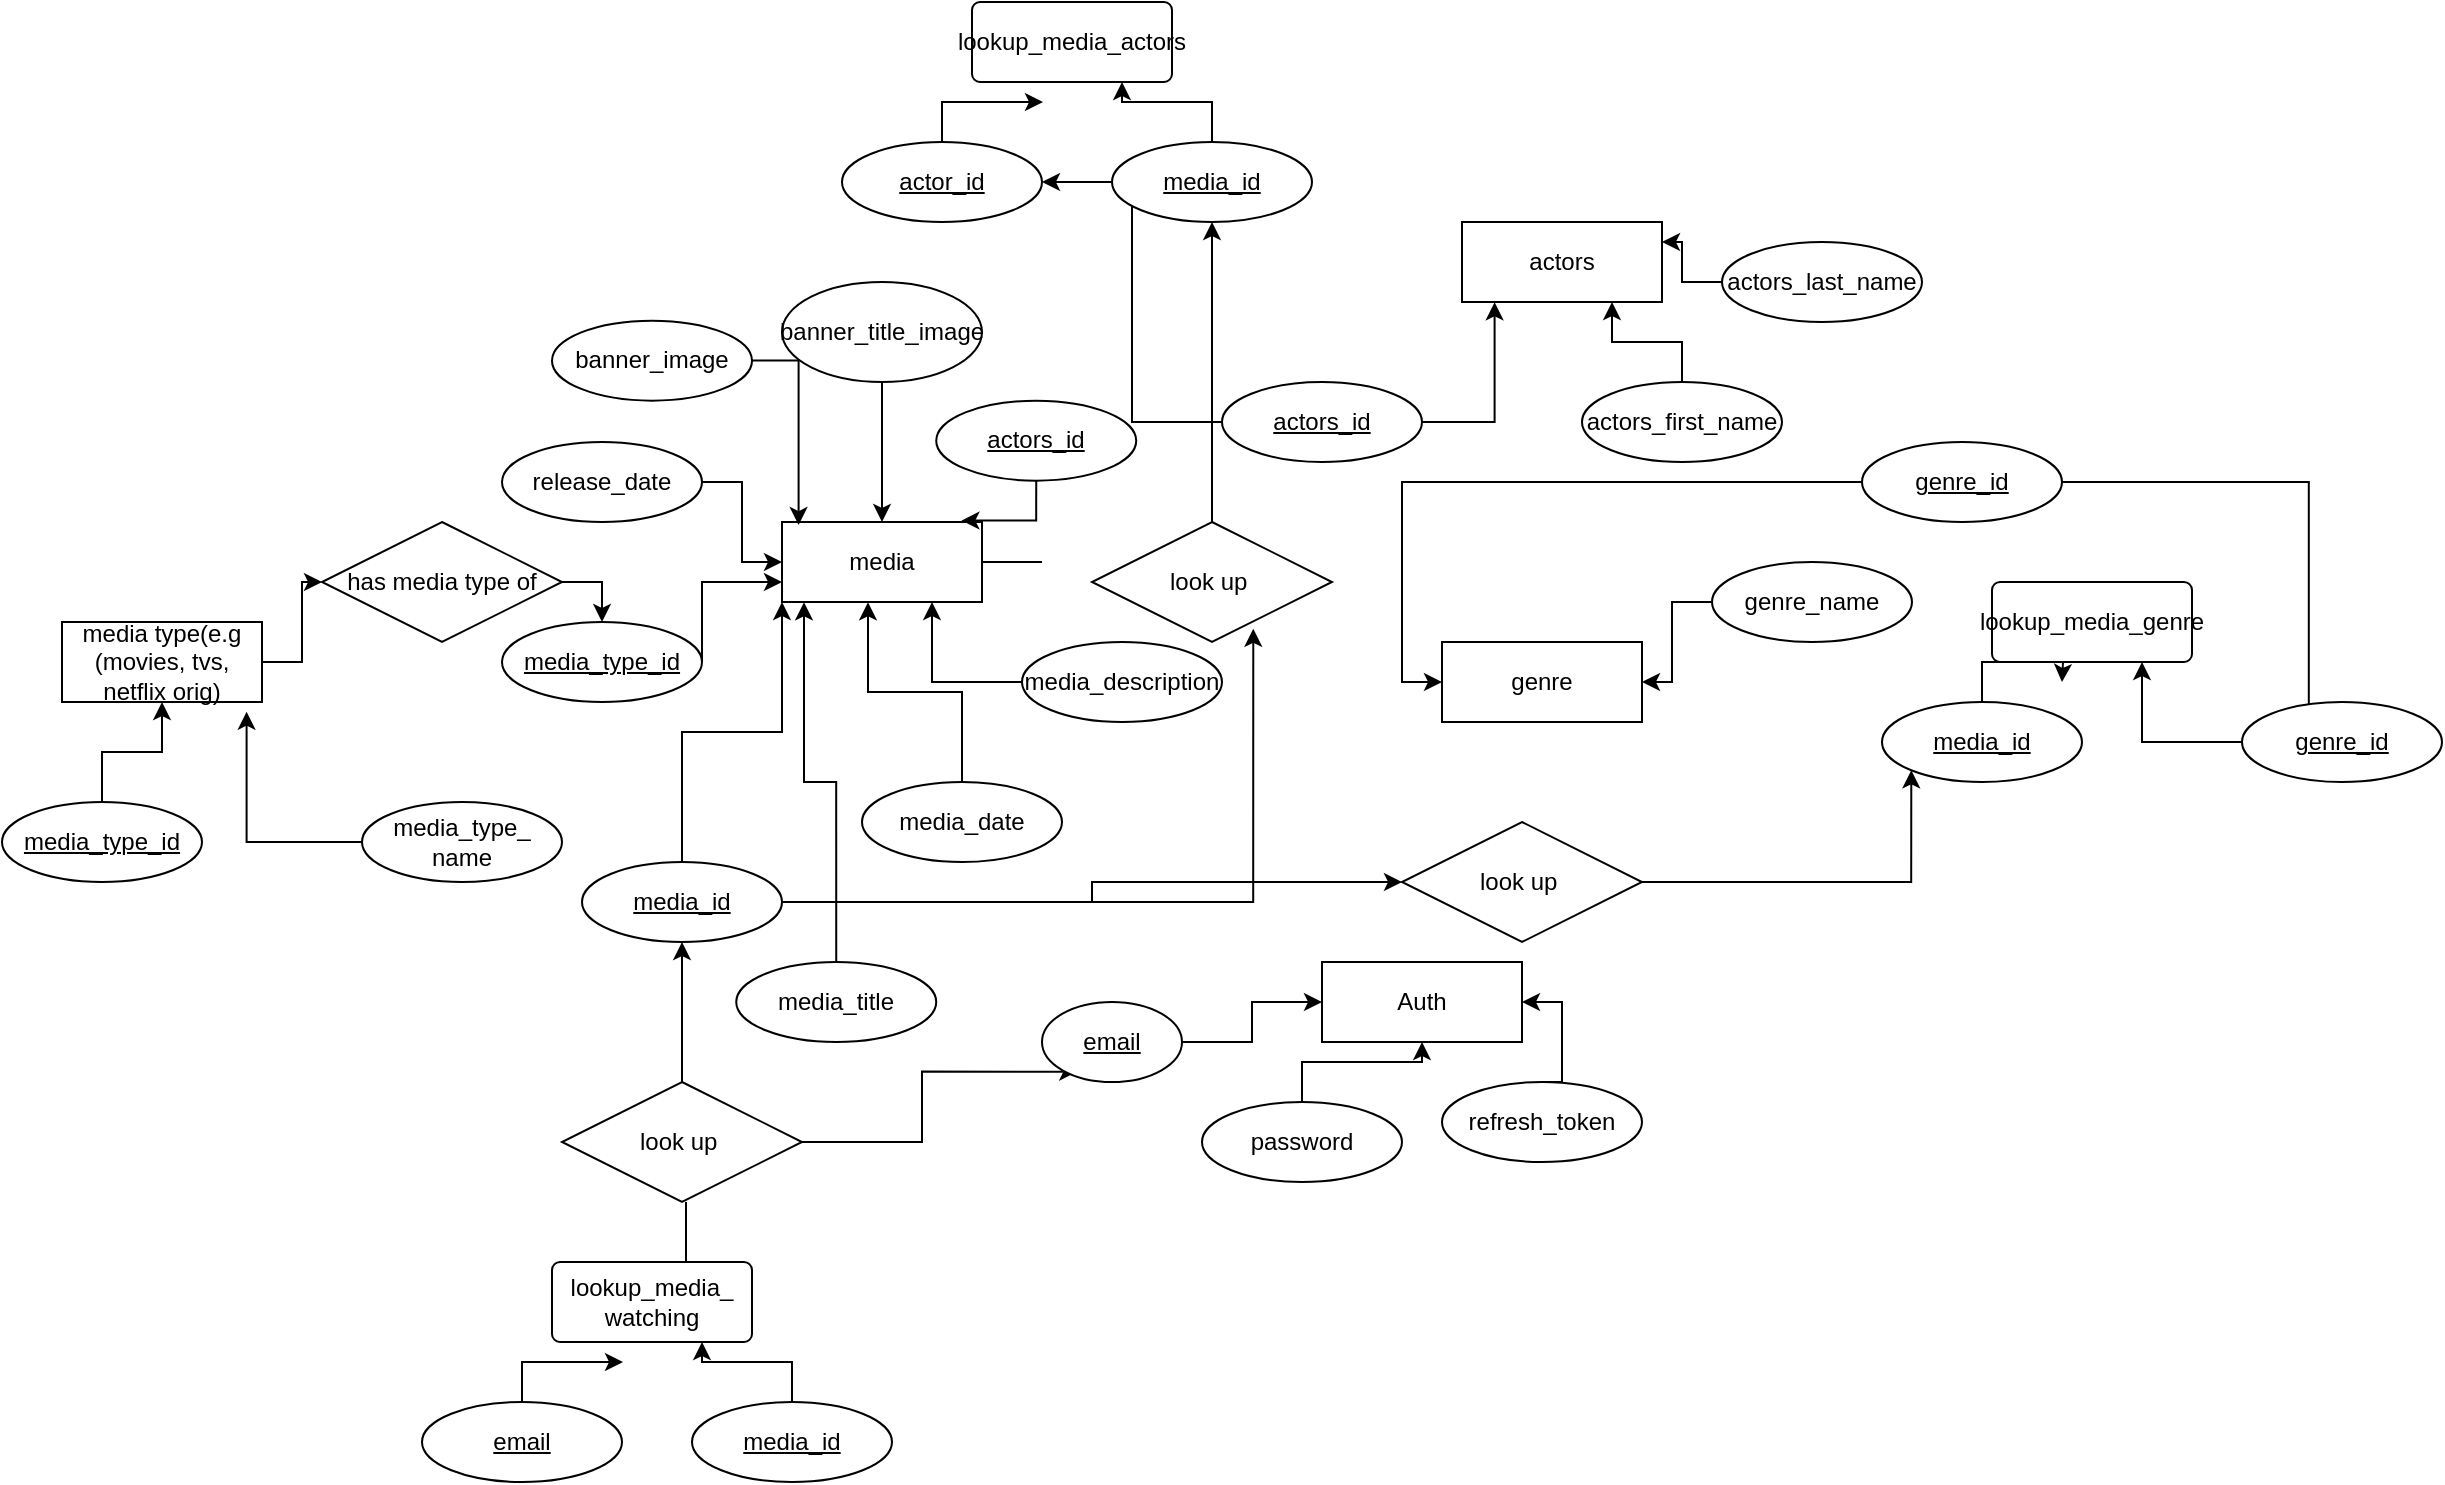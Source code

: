 <mxfile version="14.4.4" type="github"><diagram id="NIOwgRHe-B3DEbOCByG2" name="Page-1"><mxGraphModel dx="1888" dy="1648" grid="1" gridSize="10" guides="1" tooltips="1" connect="1" arrows="1" fold="1" page="1" pageScale="1" pageWidth="850" pageHeight="1100" math="0" shadow="0"><root><mxCell id="0"/><mxCell id="1" parent="0"/><mxCell id="9T7nP_Wz-RrorvvPwzl4-72" style="edgeStyle=orthogonalEdgeStyle;rounded=0;orthogonalLoop=1;jettySize=auto;html=1;entryX=0;entryY=1;entryDx=0;entryDy=0;" edge="1" parent="1" source="9T7nP_Wz-RrorvvPwzl4-1" target="9T7nP_Wz-RrorvvPwzl4-5"><mxGeometry relative="1" as="geometry"/></mxCell><mxCell id="9T7nP_Wz-RrorvvPwzl4-145" style="edgeStyle=orthogonalEdgeStyle;rounded=0;orthogonalLoop=1;jettySize=auto;html=1;" edge="1" parent="1" source="9T7nP_Wz-RrorvvPwzl4-1" target="9T7nP_Wz-RrorvvPwzl4-144"><mxGeometry relative="1" as="geometry"/></mxCell><mxCell id="9T7nP_Wz-RrorvvPwzl4-148" style="edgeStyle=orthogonalEdgeStyle;rounded=0;orthogonalLoop=1;jettySize=auto;html=1;entryX=0.672;entryY=0.89;entryDx=0;entryDy=0;entryPerimeter=0;" edge="1" parent="1" source="9T7nP_Wz-RrorvvPwzl4-1" target="9T7nP_Wz-RrorvvPwzl4-147"><mxGeometry relative="1" as="geometry"/></mxCell><mxCell id="9T7nP_Wz-RrorvvPwzl4-1" value="media_id" style="ellipse;whiteSpace=wrap;html=1;align=center;fontStyle=4;" vertex="1" parent="1"><mxGeometry x="-190" y="310" width="100" height="40" as="geometry"/></mxCell><mxCell id="9T7nP_Wz-RrorvvPwzl4-3" value="Auth&lt;br&gt;" style="whiteSpace=wrap;html=1;align=center;" vertex="1" parent="1"><mxGeometry x="180" y="360" width="100" height="40" as="geometry"/></mxCell><mxCell id="9T7nP_Wz-RrorvvPwzl4-4" value="genre" style="whiteSpace=wrap;html=1;align=center;" vertex="1" parent="1"><mxGeometry x="240" y="200" width="100" height="40" as="geometry"/></mxCell><mxCell id="9T7nP_Wz-RrorvvPwzl4-5" value="media" style="whiteSpace=wrap;html=1;align=center;" vertex="1" parent="1"><mxGeometry x="-90" y="140" width="100" height="40" as="geometry"/></mxCell><mxCell id="9T7nP_Wz-RrorvvPwzl4-73" style="edgeStyle=orthogonalEdgeStyle;rounded=0;orthogonalLoop=1;jettySize=auto;html=1;entryX=0.11;entryY=1.004;entryDx=0;entryDy=0;entryPerimeter=0;" edge="1" parent="1" source="9T7nP_Wz-RrorvvPwzl4-7" target="9T7nP_Wz-RrorvvPwzl4-5"><mxGeometry relative="1" as="geometry"/></mxCell><mxCell id="9T7nP_Wz-RrorvvPwzl4-7" value="media_title" style="ellipse;whiteSpace=wrap;html=1;align=center;" vertex="1" parent="1"><mxGeometry x="-112.88" y="360" width="100" height="40" as="geometry"/></mxCell><mxCell id="9T7nP_Wz-RrorvvPwzl4-75" style="edgeStyle=orthogonalEdgeStyle;rounded=0;orthogonalLoop=1;jettySize=auto;html=1;entryX=0.43;entryY=1.004;entryDx=0;entryDy=0;entryPerimeter=0;" edge="1" parent="1" source="9T7nP_Wz-RrorvvPwzl4-8" target="9T7nP_Wz-RrorvvPwzl4-5"><mxGeometry relative="1" as="geometry"><mxPoint x="-20" y="180" as="targetPoint"/></mxGeometry></mxCell><mxCell id="9T7nP_Wz-RrorvvPwzl4-8" value="media_date" style="ellipse;whiteSpace=wrap;html=1;align=center;" vertex="1" parent="1"><mxGeometry x="-50" y="270" width="100" height="40" as="geometry"/></mxCell><mxCell id="9T7nP_Wz-RrorvvPwzl4-76" style="edgeStyle=orthogonalEdgeStyle;rounded=0;orthogonalLoop=1;jettySize=auto;html=1;entryX=0.75;entryY=1;entryDx=0;entryDy=0;" edge="1" parent="1" source="9T7nP_Wz-RrorvvPwzl4-9" target="9T7nP_Wz-RrorvvPwzl4-5"><mxGeometry relative="1" as="geometry"><mxPoint y="200" as="targetPoint"/></mxGeometry></mxCell><mxCell id="9T7nP_Wz-RrorvvPwzl4-9" value="media_description" style="ellipse;whiteSpace=wrap;html=1;align=center;" vertex="1" parent="1"><mxGeometry x="30" y="200" width="100" height="40" as="geometry"/></mxCell><mxCell id="9T7nP_Wz-RrorvvPwzl4-122" style="edgeStyle=orthogonalEdgeStyle;rounded=0;orthogonalLoop=1;jettySize=auto;html=1;entryX=1;entryY=0.5;entryDx=0;entryDy=0;" edge="1" parent="1" source="9T7nP_Wz-RrorvvPwzl4-14" target="9T7nP_Wz-RrorvvPwzl4-4"><mxGeometry relative="1" as="geometry"/></mxCell><mxCell id="9T7nP_Wz-RrorvvPwzl4-14" value="genre_name&lt;br&gt;" style="ellipse;whiteSpace=wrap;html=1;align=center;" vertex="1" parent="1"><mxGeometry x="375" y="160" width="100" height="40" as="geometry"/></mxCell><mxCell id="9T7nP_Wz-RrorvvPwzl4-16" value="" style="endArrow=none;html=1;rounded=0;" edge="1" parent="1"><mxGeometry relative="1" as="geometry"><mxPoint x="10" y="160" as="sourcePoint"/><mxPoint x="40" y="160" as="targetPoint"/></mxGeometry></mxCell><mxCell id="9T7nP_Wz-RrorvvPwzl4-64" style="edgeStyle=orthogonalEdgeStyle;rounded=0;orthogonalLoop=1;jettySize=auto;html=1;" edge="1" parent="1" source="9T7nP_Wz-RrorvvPwzl4-18" target="9T7nP_Wz-RrorvvPwzl4-3"><mxGeometry relative="1" as="geometry"/></mxCell><mxCell id="9T7nP_Wz-RrorvvPwzl4-18" value="password" style="ellipse;whiteSpace=wrap;html=1;align=center;" vertex="1" parent="1"><mxGeometry x="120" y="430" width="100" height="40" as="geometry"/></mxCell><mxCell id="9T7nP_Wz-RrorvvPwzl4-65" style="edgeStyle=orthogonalEdgeStyle;rounded=0;orthogonalLoop=1;jettySize=auto;html=1;entryX=1;entryY=0.5;entryDx=0;entryDy=0;" edge="1" parent="1" target="9T7nP_Wz-RrorvvPwzl4-3"><mxGeometry relative="1" as="geometry"><mxPoint x="290" y="420" as="sourcePoint"/><Array as="points"><mxPoint x="300" y="420"/><mxPoint x="300" y="380"/></Array></mxGeometry></mxCell><mxCell id="9T7nP_Wz-RrorvvPwzl4-19" value="refresh_token" style="ellipse;whiteSpace=wrap;html=1;align=center;" vertex="1" parent="1"><mxGeometry x="240" y="420" width="100" height="40" as="geometry"/></mxCell><mxCell id="9T7nP_Wz-RrorvvPwzl4-80" style="edgeStyle=orthogonalEdgeStyle;rounded=0;orthogonalLoop=1;jettySize=auto;html=1;entryX=0;entryY=0.5;entryDx=0;entryDy=0;" edge="1" parent="1" source="9T7nP_Wz-RrorvvPwzl4-25" target="9T7nP_Wz-RrorvvPwzl4-5"><mxGeometry relative="1" as="geometry"/></mxCell><mxCell id="9T7nP_Wz-RrorvvPwzl4-25" value="release_date" style="ellipse;whiteSpace=wrap;html=1;align=center;" vertex="1" parent="1"><mxGeometry x="-230" y="100" width="100" height="40" as="geometry"/></mxCell><mxCell id="9T7nP_Wz-RrorvvPwzl4-30" value="lookup_media_&lt;br&gt;watching" style="rounded=1;arcSize=10;whiteSpace=wrap;html=1;align=center;" vertex="1" parent="1"><mxGeometry x="-205" y="510" width="100" height="40" as="geometry"/></mxCell><mxCell id="9T7nP_Wz-RrorvvPwzl4-121" style="edgeStyle=orthogonalEdgeStyle;rounded=0;orthogonalLoop=1;jettySize=auto;html=1;entryX=0;entryY=0.5;entryDx=0;entryDy=0;" edge="1" parent="1" source="9T7nP_Wz-RrorvvPwzl4-32" target="9T7nP_Wz-RrorvvPwzl4-4"><mxGeometry relative="1" as="geometry"/></mxCell><mxCell id="9T7nP_Wz-RrorvvPwzl4-140" style="edgeStyle=orthogonalEdgeStyle;rounded=0;orthogonalLoop=1;jettySize=auto;html=1;entryX=0.334;entryY=0.855;entryDx=0;entryDy=0;entryPerimeter=0;" edge="1" parent="1" source="9T7nP_Wz-RrorvvPwzl4-32" target="9T7nP_Wz-RrorvvPwzl4-135"><mxGeometry relative="1" as="geometry"/></mxCell><mxCell id="9T7nP_Wz-RrorvvPwzl4-32" value="genre_id" style="ellipse;whiteSpace=wrap;html=1;align=center;fontStyle=4;" vertex="1" parent="1"><mxGeometry x="450" y="100" width="100" height="40" as="geometry"/></mxCell><mxCell id="9T7nP_Wz-RrorvvPwzl4-90" style="edgeStyle=orthogonalEdgeStyle;rounded=0;orthogonalLoop=1;jettySize=auto;html=1;entryX=0.897;entryY=-0.029;entryDx=0;entryDy=0;entryPerimeter=0;" edge="1" parent="1" source="9T7nP_Wz-RrorvvPwzl4-36" target="9T7nP_Wz-RrorvvPwzl4-5"><mxGeometry relative="1" as="geometry"/></mxCell><mxCell id="9T7nP_Wz-RrorvvPwzl4-36" value="actors_id" style="ellipse;whiteSpace=wrap;html=1;align=center;fontStyle=4;" vertex="1" parent="1"><mxGeometry x="-12.883" y="79.325" width="100" height="40" as="geometry"/></mxCell><mxCell id="9T7nP_Wz-RrorvvPwzl4-66" style="edgeStyle=orthogonalEdgeStyle;rounded=0;orthogonalLoop=1;jettySize=auto;html=1;entryX=0.75;entryY=1;entryDx=0;entryDy=0;" edge="1" parent="1" source="9T7nP_Wz-RrorvvPwzl4-37" target="9T7nP_Wz-RrorvvPwzl4-30"><mxGeometry relative="1" as="geometry"><mxPoint x="-100" y="550.0" as="targetPoint"/></mxGeometry></mxCell><mxCell id="9T7nP_Wz-RrorvvPwzl4-37" value="media_id" style="ellipse;whiteSpace=wrap;html=1;align=center;fontStyle=4;" vertex="1" parent="1"><mxGeometry x="-135" y="580" width="100" height="40" as="geometry"/></mxCell><mxCell id="9T7nP_Wz-RrorvvPwzl4-70" style="edgeStyle=orthogonalEdgeStyle;rounded=0;orthogonalLoop=1;jettySize=auto;html=1;entryX=0.252;entryY=0.871;entryDx=0;entryDy=0;entryPerimeter=0;" edge="1" parent="1" source="9T7nP_Wz-RrorvvPwzl4-44" target="9T7nP_Wz-RrorvvPwzl4-58"><mxGeometry relative="1" as="geometry"><mxPoint x="60" y="430.0" as="targetPoint"/></mxGeometry></mxCell><mxCell id="9T7nP_Wz-RrorvvPwzl4-71" style="edgeStyle=orthogonalEdgeStyle;rounded=0;orthogonalLoop=1;jettySize=auto;html=1;entryX=0.5;entryY=1;entryDx=0;entryDy=0;" edge="1" parent="1" source="9T7nP_Wz-RrorvvPwzl4-44" target="9T7nP_Wz-RrorvvPwzl4-1"><mxGeometry relative="1" as="geometry"/></mxCell><mxCell id="9T7nP_Wz-RrorvvPwzl4-44" value="look up&amp;nbsp;" style="shape=rhombus;perimeter=rhombusPerimeter;whiteSpace=wrap;html=1;align=center;" vertex="1" parent="1"><mxGeometry x="-200" y="420" width="120" height="60" as="geometry"/></mxCell><mxCell id="9T7nP_Wz-RrorvvPwzl4-46" value="" style="endArrow=none;html=1;rounded=0;" edge="1" parent="1"><mxGeometry relative="1" as="geometry"><mxPoint x="-138" y="480" as="sourcePoint"/><mxPoint x="-138" y="510" as="targetPoint"/></mxGeometry></mxCell><mxCell id="9T7nP_Wz-RrorvvPwzl4-79" style="edgeStyle=orthogonalEdgeStyle;rounded=0;orthogonalLoop=1;jettySize=auto;html=1;entryX=0.083;entryY=0.038;entryDx=0;entryDy=0;entryPerimeter=0;" edge="1" parent="1" source="9T7nP_Wz-RrorvvPwzl4-55" target="9T7nP_Wz-RrorvvPwzl4-5"><mxGeometry relative="1" as="geometry"><mxPoint x="-85" y="130" as="targetPoint"/></mxGeometry></mxCell><mxCell id="9T7nP_Wz-RrorvvPwzl4-55" value="banner_image" style="ellipse;whiteSpace=wrap;html=1;align=center;" vertex="1" parent="1"><mxGeometry x="-205" y="39.32" width="100" height="40" as="geometry"/></mxCell><mxCell id="9T7nP_Wz-RrorvvPwzl4-67" style="edgeStyle=orthogonalEdgeStyle;rounded=0;orthogonalLoop=1;jettySize=auto;html=1;" edge="1" parent="1" source="9T7nP_Wz-RrorvvPwzl4-57"><mxGeometry relative="1" as="geometry"><mxPoint x="-170" y="560.0" as="targetPoint"/></mxGeometry></mxCell><mxCell id="9T7nP_Wz-RrorvvPwzl4-57" value="email&lt;br&gt;" style="ellipse;whiteSpace=wrap;html=1;align=center;fontStyle=4;" vertex="1" parent="1"><mxGeometry x="-270" y="580" width="100" height="40" as="geometry"/></mxCell><mxCell id="9T7nP_Wz-RrorvvPwzl4-69" style="edgeStyle=orthogonalEdgeStyle;rounded=0;orthogonalLoop=1;jettySize=auto;html=1;entryX=0;entryY=0.5;entryDx=0;entryDy=0;" edge="1" parent="1" source="9T7nP_Wz-RrorvvPwzl4-58" target="9T7nP_Wz-RrorvvPwzl4-3"><mxGeometry relative="1" as="geometry"><mxPoint x="170" y="380" as="targetPoint"/></mxGeometry></mxCell><mxCell id="9T7nP_Wz-RrorvvPwzl4-58" value="email" style="ellipse;whiteSpace=wrap;html=1;align=center;fontStyle=4;" vertex="1" parent="1"><mxGeometry x="40" y="380" width="70" height="40" as="geometry"/></mxCell><mxCell id="9T7nP_Wz-RrorvvPwzl4-78" style="edgeStyle=orthogonalEdgeStyle;rounded=0;orthogonalLoop=1;jettySize=auto;html=1;entryX=0.5;entryY=0;entryDx=0;entryDy=0;" edge="1" parent="1" source="9T7nP_Wz-RrorvvPwzl4-77" target="9T7nP_Wz-RrorvvPwzl4-5"><mxGeometry relative="1" as="geometry"/></mxCell><mxCell id="9T7nP_Wz-RrorvvPwzl4-77" value="banner_title_image" style="ellipse;whiteSpace=wrap;html=1;align=center;" vertex="1" parent="1"><mxGeometry x="-90" y="20" width="100" height="50" as="geometry"/></mxCell><mxCell id="9T7nP_Wz-RrorvvPwzl4-81" value="actors" style="whiteSpace=wrap;html=1;align=center;" vertex="1" parent="1"><mxGeometry x="250" y="-10.0" width="100" height="40" as="geometry"/></mxCell><mxCell id="9T7nP_Wz-RrorvvPwzl4-94" style="edgeStyle=orthogonalEdgeStyle;rounded=0;orthogonalLoop=1;jettySize=auto;html=1;entryX=0.75;entryY=1;entryDx=0;entryDy=0;" edge="1" parent="1" source="9T7nP_Wz-RrorvvPwzl4-83" target="9T7nP_Wz-RrorvvPwzl4-81"><mxGeometry relative="1" as="geometry"><mxPoint x="360" y="20" as="targetPoint"/></mxGeometry></mxCell><mxCell id="9T7nP_Wz-RrorvvPwzl4-83" value="actors_first_name" style="ellipse;whiteSpace=wrap;html=1;align=center;" vertex="1" parent="1"><mxGeometry x="310" y="70" width="100" height="40" as="geometry"/></mxCell><mxCell id="9T7nP_Wz-RrorvvPwzl4-93" style="edgeStyle=orthogonalEdgeStyle;rounded=0;orthogonalLoop=1;jettySize=auto;html=1;entryX=0.163;entryY=1.004;entryDx=0;entryDy=0;entryPerimeter=0;" edge="1" parent="1" source="9T7nP_Wz-RrorvvPwzl4-85" target="9T7nP_Wz-RrorvvPwzl4-81"><mxGeometry relative="1" as="geometry"><mxPoint x="270" y="40" as="targetPoint"/></mxGeometry></mxCell><mxCell id="9T7nP_Wz-RrorvvPwzl4-143" style="edgeStyle=orthogonalEdgeStyle;rounded=0;orthogonalLoop=1;jettySize=auto;html=1;entryX=1;entryY=0.5;entryDx=0;entryDy=0;" edge="1" parent="1" source="9T7nP_Wz-RrorvvPwzl4-85" target="9T7nP_Wz-RrorvvPwzl4-132"><mxGeometry relative="1" as="geometry"/></mxCell><mxCell id="9T7nP_Wz-RrorvvPwzl4-85" value="actors_id" style="ellipse;whiteSpace=wrap;html=1;align=center;fontStyle=4;" vertex="1" parent="1"><mxGeometry x="130" y="70" width="100" height="40" as="geometry"/></mxCell><mxCell id="9T7nP_Wz-RrorvvPwzl4-97" style="edgeStyle=orthogonalEdgeStyle;rounded=0;orthogonalLoop=1;jettySize=auto;html=1;entryX=1;entryY=0.25;entryDx=0;entryDy=0;" edge="1" parent="1" source="9T7nP_Wz-RrorvvPwzl4-96" target="9T7nP_Wz-RrorvvPwzl4-81"><mxGeometry relative="1" as="geometry"/></mxCell><mxCell id="9T7nP_Wz-RrorvvPwzl4-96" value="actors_last_name" style="ellipse;whiteSpace=wrap;html=1;align=center;" vertex="1" parent="1"><mxGeometry x="380" width="100" height="40" as="geometry"/></mxCell><mxCell id="9T7nP_Wz-RrorvvPwzl4-102" style="edgeStyle=orthogonalEdgeStyle;rounded=0;orthogonalLoop=1;jettySize=auto;html=1;entryX=0.5;entryY=0;entryDx=0;entryDy=0;exitX=1;exitY=0.5;exitDx=0;exitDy=0;" edge="1" parent="1" source="9T7nP_Wz-RrorvvPwzl4-119" target="9T7nP_Wz-RrorvvPwzl4-126"><mxGeometry relative="1" as="geometry"><mxPoint x="-120" y="190.0" as="targetPoint"/><mxPoint x="-160" y="190.0" as="sourcePoint"/></mxGeometry></mxCell><mxCell id="9T7nP_Wz-RrorvvPwzl4-120" style="edgeStyle=orthogonalEdgeStyle;rounded=0;orthogonalLoop=1;jettySize=auto;html=1;entryX=0;entryY=0.5;entryDx=0;entryDy=0;" edge="1" parent="1" source="9T7nP_Wz-RrorvvPwzl4-113" target="9T7nP_Wz-RrorvvPwzl4-119"><mxGeometry relative="1" as="geometry"/></mxCell><mxCell id="9T7nP_Wz-RrorvvPwzl4-113" value="media type(e.g (movies, tvs, netflix orig)" style="whiteSpace=wrap;html=1;align=center;" vertex="1" parent="1"><mxGeometry x="-450" y="190" width="100" height="40" as="geometry"/></mxCell><mxCell id="9T7nP_Wz-RrorvvPwzl4-124" style="edgeStyle=orthogonalEdgeStyle;rounded=0;orthogonalLoop=1;jettySize=auto;html=1;entryX=0.923;entryY=1.121;entryDx=0;entryDy=0;entryPerimeter=0;" edge="1" parent="1" source="9T7nP_Wz-RrorvvPwzl4-115" target="9T7nP_Wz-RrorvvPwzl4-113"><mxGeometry relative="1" as="geometry"/></mxCell><mxCell id="9T7nP_Wz-RrorvvPwzl4-115" value="media_type_&lt;br&gt;name" style="ellipse;whiteSpace=wrap;html=1;align=center;" vertex="1" parent="1"><mxGeometry x="-300" y="280" width="100" height="40" as="geometry"/></mxCell><mxCell id="9T7nP_Wz-RrorvvPwzl4-123" value="" style="edgeStyle=orthogonalEdgeStyle;rounded=0;orthogonalLoop=1;jettySize=auto;html=1;" edge="1" parent="1" source="9T7nP_Wz-RrorvvPwzl4-117" target="9T7nP_Wz-RrorvvPwzl4-113"><mxGeometry relative="1" as="geometry"/></mxCell><mxCell id="9T7nP_Wz-RrorvvPwzl4-117" value="media_type_id" style="ellipse;whiteSpace=wrap;html=1;align=center;fontStyle=4;" vertex="1" parent="1"><mxGeometry x="-480" y="280" width="100" height="40" as="geometry"/></mxCell><mxCell id="9T7nP_Wz-RrorvvPwzl4-119" value="has media type of" style="shape=rhombus;perimeter=rhombusPerimeter;whiteSpace=wrap;html=1;align=center;" vertex="1" parent="1"><mxGeometry x="-320" y="140" width="120" height="60" as="geometry"/></mxCell><mxCell id="9T7nP_Wz-RrorvvPwzl4-127" style="edgeStyle=orthogonalEdgeStyle;rounded=0;orthogonalLoop=1;jettySize=auto;html=1;entryX=0;entryY=0.75;entryDx=0;entryDy=0;" edge="1" parent="1" source="9T7nP_Wz-RrorvvPwzl4-126" target="9T7nP_Wz-RrorvvPwzl4-5"><mxGeometry relative="1" as="geometry"><mxPoint x="-100" y="170.0" as="targetPoint"/><Array as="points"><mxPoint x="-130" y="170"/></Array></mxGeometry></mxCell><mxCell id="9T7nP_Wz-RrorvvPwzl4-126" value="media_type_id" style="ellipse;whiteSpace=wrap;html=1;align=center;fontStyle=4;" vertex="1" parent="1"><mxGeometry x="-230" y="190" width="100" height="40" as="geometry"/></mxCell><mxCell id="9T7nP_Wz-RrorvvPwzl4-128" value="lookup_media_actors" style="rounded=1;arcSize=10;whiteSpace=wrap;html=1;align=center;" vertex="1" parent="1"><mxGeometry x="5" y="-120" width="100" height="40" as="geometry"/></mxCell><mxCell id="9T7nP_Wz-RrorvvPwzl4-129" style="edgeStyle=orthogonalEdgeStyle;rounded=0;orthogonalLoop=1;jettySize=auto;html=1;entryX=0.75;entryY=1;entryDx=0;entryDy=0;" edge="1" source="9T7nP_Wz-RrorvvPwzl4-130" target="9T7nP_Wz-RrorvvPwzl4-128" parent="1"><mxGeometry relative="1" as="geometry"><mxPoint x="110" y="-80.0" as="targetPoint"/></mxGeometry></mxCell><mxCell id="9T7nP_Wz-RrorvvPwzl4-130" value="media_id" style="ellipse;whiteSpace=wrap;html=1;align=center;fontStyle=4;" vertex="1" parent="1"><mxGeometry x="75" y="-50" width="100" height="40" as="geometry"/></mxCell><mxCell id="9T7nP_Wz-RrorvvPwzl4-131" style="edgeStyle=orthogonalEdgeStyle;rounded=0;orthogonalLoop=1;jettySize=auto;html=1;" edge="1" source="9T7nP_Wz-RrorvvPwzl4-132" parent="1"><mxGeometry relative="1" as="geometry"><mxPoint x="40" y="-70" as="targetPoint"/></mxGeometry></mxCell><mxCell id="9T7nP_Wz-RrorvvPwzl4-132" value="actor_id" style="ellipse;whiteSpace=wrap;html=1;align=center;fontStyle=4;" vertex="1" parent="1"><mxGeometry x="-60" y="-50" width="100" height="40" as="geometry"/></mxCell><mxCell id="9T7nP_Wz-RrorvvPwzl4-133" value="lookup_media_genre" style="rounded=1;arcSize=10;whiteSpace=wrap;html=1;align=center;" vertex="1" parent="1"><mxGeometry x="515" y="170" width="100" height="40" as="geometry"/></mxCell><mxCell id="9T7nP_Wz-RrorvvPwzl4-134" style="edgeStyle=orthogonalEdgeStyle;rounded=0;orthogonalLoop=1;jettySize=auto;html=1;entryX=0.75;entryY=1;entryDx=0;entryDy=0;" edge="1" source="9T7nP_Wz-RrorvvPwzl4-135" target="9T7nP_Wz-RrorvvPwzl4-133" parent="1"><mxGeometry relative="1" as="geometry"><mxPoint x="620" y="210.0" as="targetPoint"/></mxGeometry></mxCell><mxCell id="9T7nP_Wz-RrorvvPwzl4-135" value="genre_id" style="ellipse;whiteSpace=wrap;html=1;align=center;fontStyle=4;" vertex="1" parent="1"><mxGeometry x="640" y="230" width="100" height="40" as="geometry"/></mxCell><mxCell id="9T7nP_Wz-RrorvvPwzl4-136" style="edgeStyle=orthogonalEdgeStyle;rounded=0;orthogonalLoop=1;jettySize=auto;html=1;" edge="1" source="9T7nP_Wz-RrorvvPwzl4-137" parent="1"><mxGeometry relative="1" as="geometry"><mxPoint x="550" y="220" as="targetPoint"/></mxGeometry></mxCell><mxCell id="9T7nP_Wz-RrorvvPwzl4-137" value="media_id" style="ellipse;whiteSpace=wrap;html=1;align=center;fontStyle=4;" vertex="1" parent="1"><mxGeometry x="460" y="230" width="100" height="40" as="geometry"/></mxCell><mxCell id="9T7nP_Wz-RrorvvPwzl4-146" style="edgeStyle=orthogonalEdgeStyle;rounded=0;orthogonalLoop=1;jettySize=auto;html=1;entryX=0;entryY=1;entryDx=0;entryDy=0;" edge="1" parent="1" source="9T7nP_Wz-RrorvvPwzl4-144" target="9T7nP_Wz-RrorvvPwzl4-137"><mxGeometry relative="1" as="geometry"/></mxCell><mxCell id="9T7nP_Wz-RrorvvPwzl4-144" value="look up&amp;nbsp;" style="shape=rhombus;perimeter=rhombusPerimeter;whiteSpace=wrap;html=1;align=center;" vertex="1" parent="1"><mxGeometry x="220" y="290" width="120" height="60" as="geometry"/></mxCell><mxCell id="9T7nP_Wz-RrorvvPwzl4-149" style="edgeStyle=orthogonalEdgeStyle;rounded=0;orthogonalLoop=1;jettySize=auto;html=1;entryX=0.5;entryY=1;entryDx=0;entryDy=0;" edge="1" parent="1" source="9T7nP_Wz-RrorvvPwzl4-147" target="9T7nP_Wz-RrorvvPwzl4-130"><mxGeometry relative="1" as="geometry"/></mxCell><mxCell id="9T7nP_Wz-RrorvvPwzl4-147" value="look up&amp;nbsp;" style="shape=rhombus;perimeter=rhombusPerimeter;whiteSpace=wrap;html=1;align=center;" vertex="1" parent="1"><mxGeometry x="65" y="140" width="120" height="60" as="geometry"/></mxCell></root></mxGraphModel></diagram></mxfile>